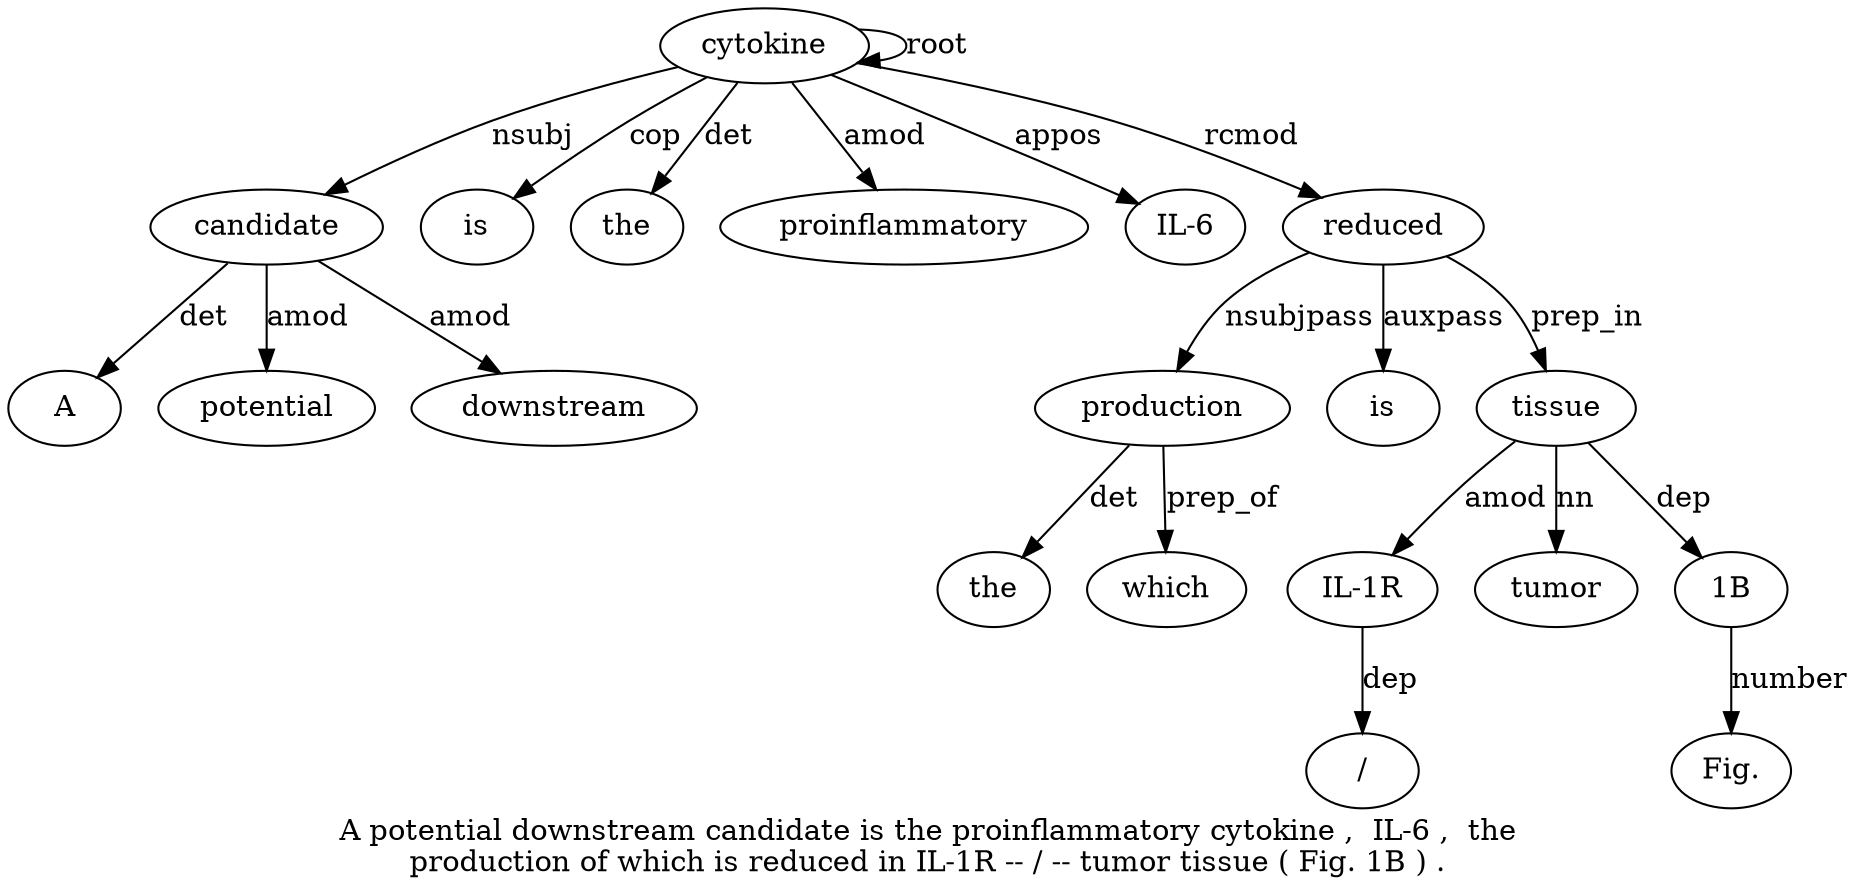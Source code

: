 digraph "A potential downstream candidate is the proinflammatory cytokine ,  IL-6 ,  the production of which is reduced in IL-1R -- / -- tumor tissue ( Fig. 1B ) ." {
label="A potential downstream candidate is the proinflammatory cytokine ,  IL-6 ,  the
production of which is reduced in IL-1R -- / -- tumor tissue ( Fig. 1B ) .";
candidate4 [style=filled, fillcolor=white, label=candidate];
A1 [style=filled, fillcolor=white, label=A];
candidate4 -> A1  [label=det];
potential2 [style=filled, fillcolor=white, label=potential];
candidate4 -> potential2  [label=amod];
downstream3 [style=filled, fillcolor=white, label=downstream];
candidate4 -> downstream3  [label=amod];
cytokine8 [style=filled, fillcolor=white, label=cytokine];
cytokine8 -> candidate4  [label=nsubj];
is5 [style=filled, fillcolor=white, label=is];
cytokine8 -> is5  [label=cop];
the6 [style=filled, fillcolor=white, label=the];
cytokine8 -> the6  [label=det];
proinflammatory7 [style=filled, fillcolor=white, label=proinflammatory];
cytokine8 -> proinflammatory7  [label=amod];
cytokine8 -> cytokine8  [label=root];
"IL-610" [style=filled, fillcolor=white, label="IL-6"];
cytokine8 -> "IL-610"  [label=appos];
production13 [style=filled, fillcolor=white, label=production];
the12 [style=filled, fillcolor=white, label=the];
production13 -> the12  [label=det];
reduced17 [style=filled, fillcolor=white, label=reduced];
reduced17 -> production13  [label=nsubjpass];
which15 [style=filled, fillcolor=white, label=which];
production13 -> which15  [label=prep_of];
is16 [style=filled, fillcolor=white, label=is];
reduced17 -> is16  [label=auxpass];
cytokine8 -> reduced17  [label=rcmod];
tissue24 [style=filled, fillcolor=white, label=tissue];
"IL-1R9" [style=filled, fillcolor=white, label="IL-1R"];
tissue24 -> "IL-1R9"  [label=amod];
"/21" [style=filled, fillcolor=white, label="/"];
"IL-1R9" -> "/21"  [label=dep];
tumor23 [style=filled, fillcolor=white, label=tumor];
tissue24 -> tumor23  [label=nn];
reduced17 -> tissue24  [label=prep_in];
"1B27" [style=filled, fillcolor=white, label="1B"];
"Fig.26" [style=filled, fillcolor=white, label="Fig."];
"1B27" -> "Fig.26"  [label=number];
tissue24 -> "1B27"  [label=dep];
}
